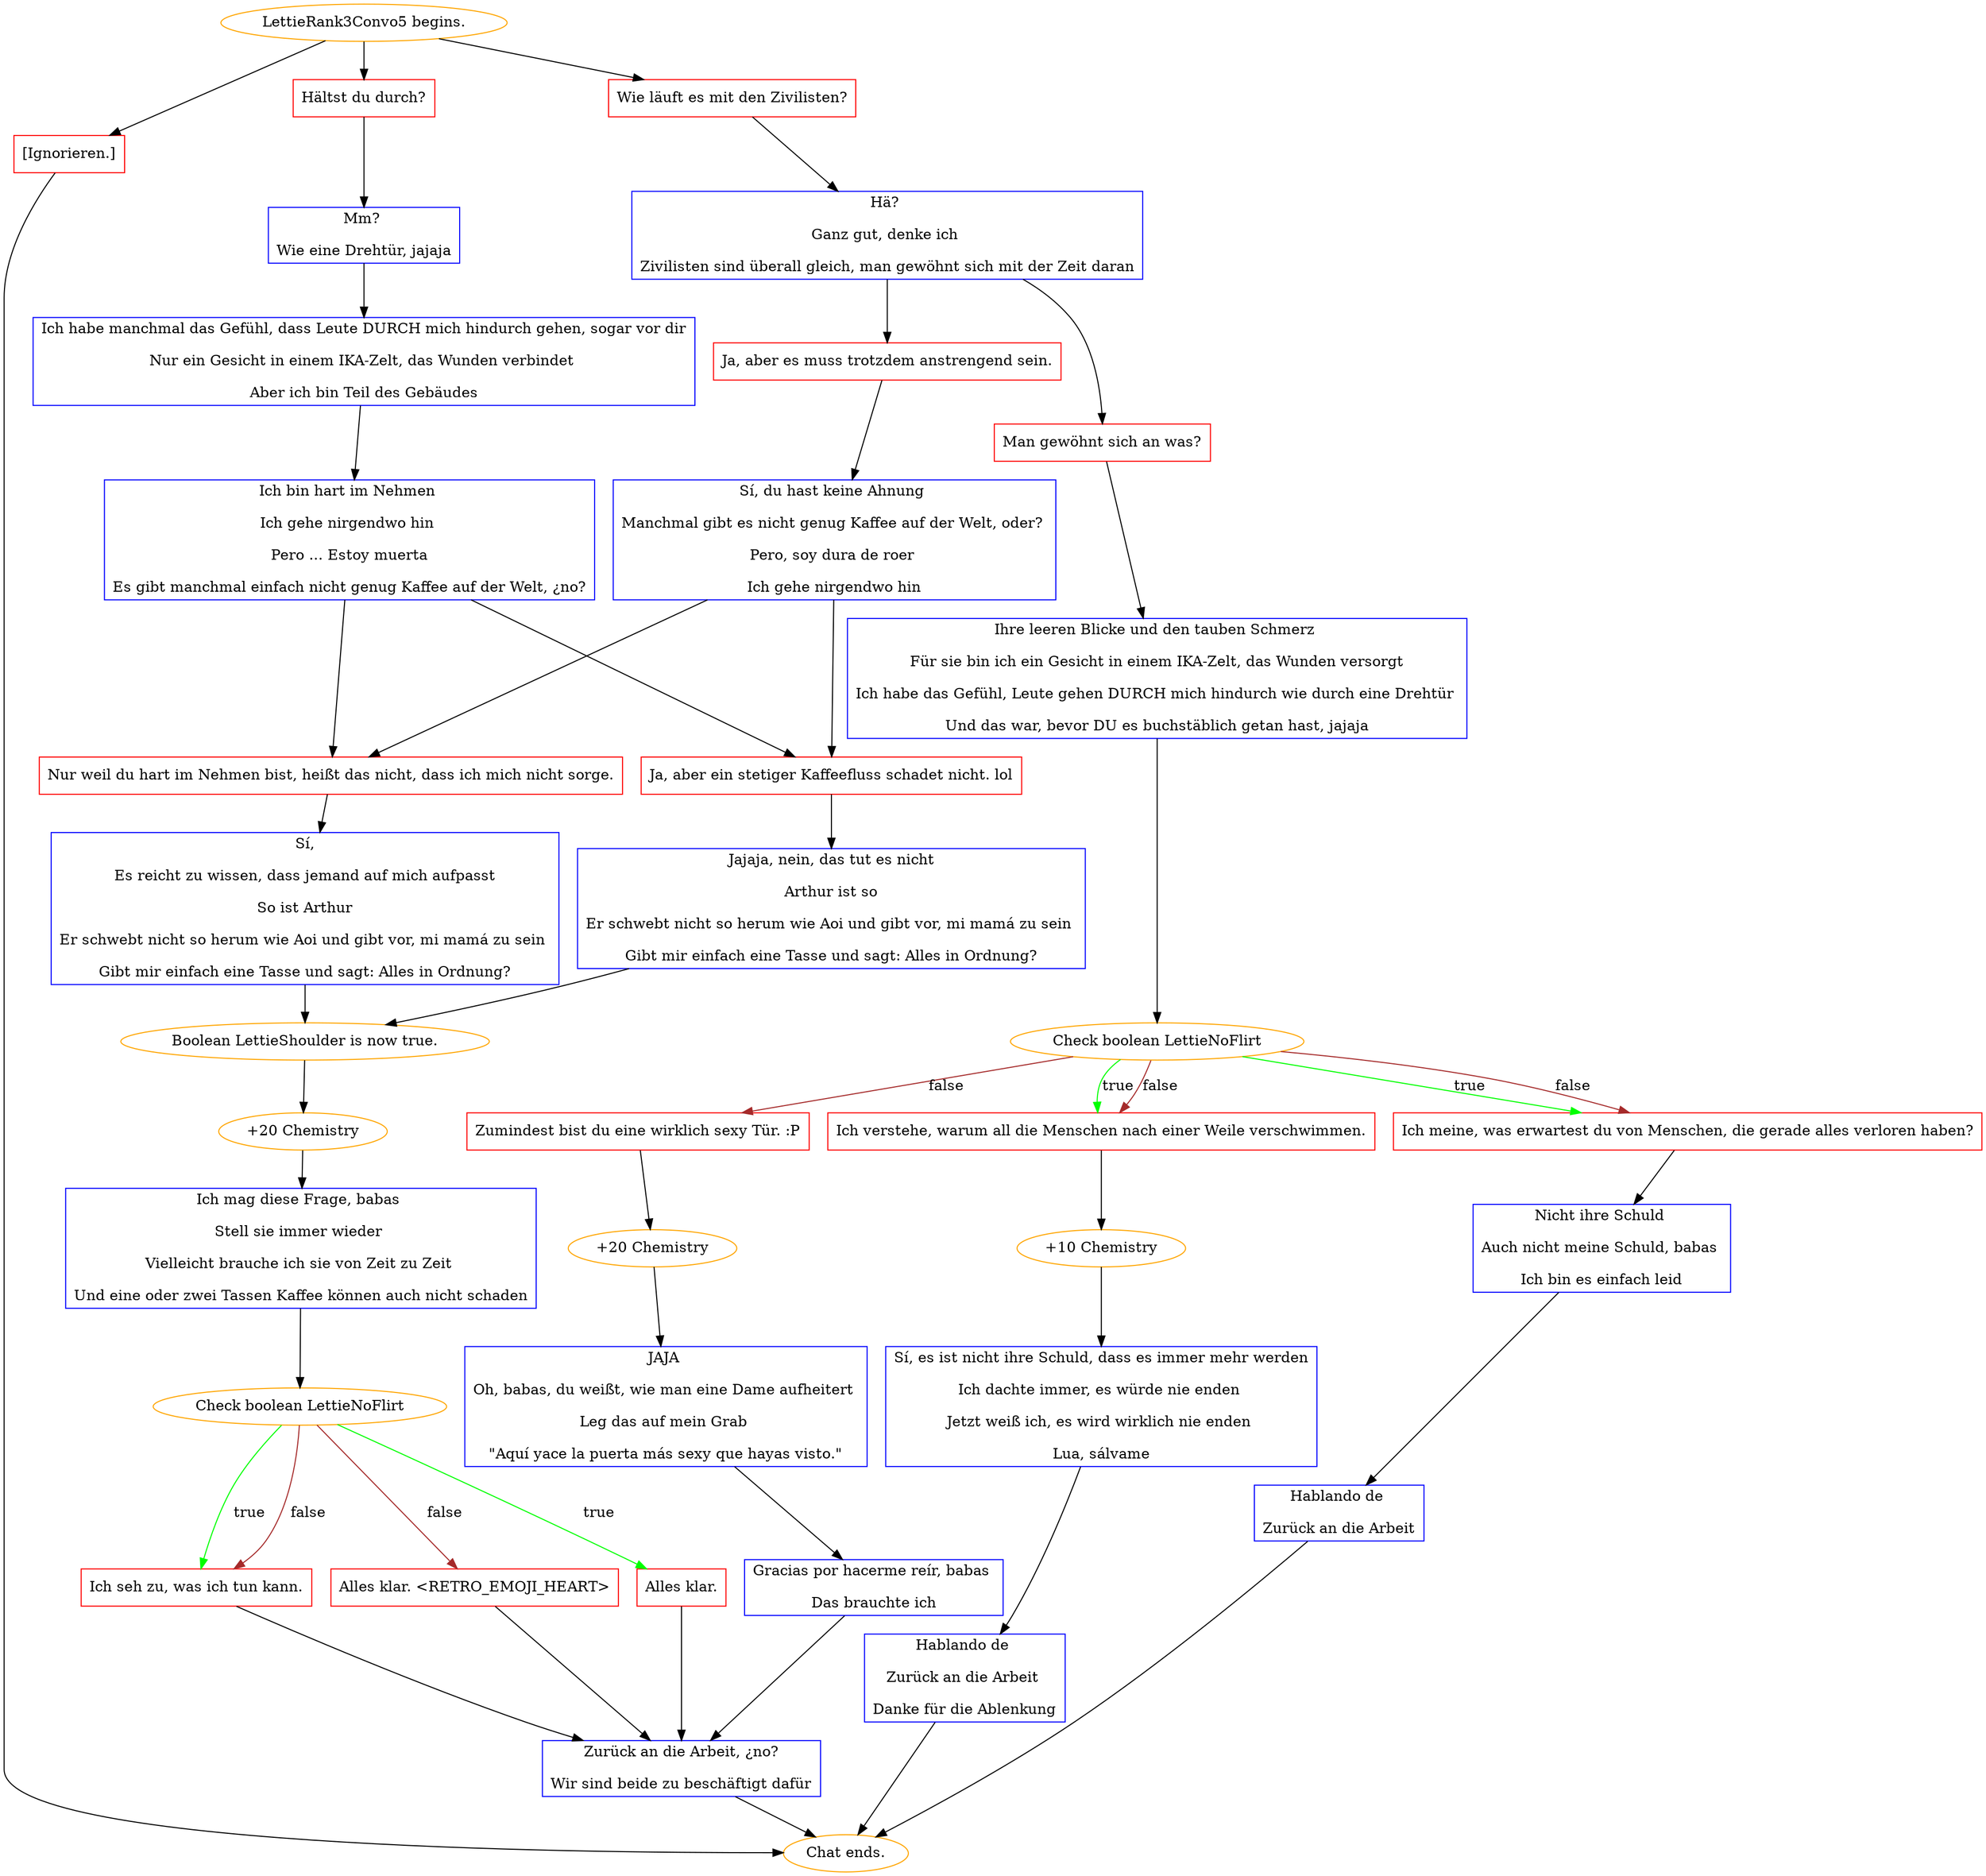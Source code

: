 digraph {
	"LettieRank3Convo5 begins." [color=orange];
		"LettieRank3Convo5 begins." -> j3439991065;
		"LettieRank3Convo5 begins." -> j2334511857;
		"LettieRank3Convo5 begins." -> j3289360642;
	j3439991065 [label="Hältst du durch?",shape=box,color=red];
		j3439991065 -> j2234836419;
	j2334511857 [label="Wie läuft es mit den Zivilisten?",shape=box,color=red];
		j2334511857 -> j4212801373;
	j3289360642 [label="[Ignorieren.]",shape=box,color=red];
		j3289360642 -> "Chat ends.";
	j2234836419 [label="Mm? 
Wie eine Drehtür, jajaja",shape=box,color=blue];
		j2234836419 -> j4129700171;
	j4212801373 [label="Hä? 
Ganz gut, denke ich 
Zivilisten sind überall gleich, man gewöhnt sich mit der Zeit daran",shape=box,color=blue];
		j4212801373 -> j2450983312;
		j4212801373 -> j1726830288;
	"Chat ends." [color=orange];
	j4129700171 [label="Ich habe manchmal das Gefühl, dass Leute DURCH mich hindurch gehen, sogar vor dir
Nur ein Gesicht in einem IKA-Zelt, das Wunden verbindet 
Aber ich bin Teil des Gebäudes",shape=box,color=blue];
		j4129700171 -> j4245639893;
	j2450983312 [label="Ja, aber es muss trotzdem anstrengend sein.",shape=box,color=red];
		j2450983312 -> j400186718;
	j1726830288 [label="Man gewöhnt sich an was?",shape=box,color=red];
		j1726830288 -> j1382592604;
	j4245639893 [label="Ich bin hart im Nehmen 
Ich gehe nirgendwo hin 
Pero ... Estoy muerta
Es gibt manchmal einfach nicht genug Kaffee auf der Welt, ¿no?",shape=box,color=blue];
		j4245639893 -> j562357765;
		j4245639893 -> j3927371240;
	j400186718 [label="Sí, du hast keine Ahnung 
Manchmal gibt es nicht genug Kaffee auf der Welt, oder? 
Pero, soy dura de roer 
Ich gehe nirgendwo hin",shape=box,color=blue];
		j400186718 -> j562357765;
		j400186718 -> j3927371240;
	j1382592604 [label="Ihre leeren Blicke und den tauben Schmerz 
Für sie bin ich ein Gesicht in einem IKA-Zelt, das Wunden versorgt
Ich habe das Gefühl, Leute gehen DURCH mich hindurch wie durch eine Drehtür 
Und das war, bevor DU es buchstäblich getan hast, jajaja",shape=box,color=blue];
		j1382592604 -> j3843131114;
	j562357765 [label="Nur weil du hart im Nehmen bist, heißt das nicht, dass ich mich nicht sorge.",shape=box,color=red];
		j562357765 -> j1072349551;
	j3927371240 [label="Ja, aber ein stetiger Kaffeefluss schadet nicht. lol",shape=box,color=red];
		j3927371240 -> j3457309534;
	j3843131114 [label="Check boolean LettieNoFlirt",color=orange];
		j3843131114 -> j4236208259 [label=true,color=green];
		j3843131114 -> j2535848121 [label=true,color=green];
		j3843131114 -> j4236208259 [label=false,color=brown];
		j3843131114 -> j2535848121 [label=false,color=brown];
		j3843131114 -> j178784641 [label=false,color=brown];
	j1072349551 [label="Sí,
Es reicht zu wissen, dass jemand auf mich aufpasst
So ist Arthur
Er schwebt nicht so herum wie Aoi und gibt vor, mi mamá zu sein 
Gibt mir einfach eine Tasse und sagt: Alles in Ordnung?",shape=box,color=blue];
		j1072349551 -> j3330137573;
	j3457309534 [label="Jajaja, nein, das tut es nicht
Arthur ist so
Er schwebt nicht so herum wie Aoi und gibt vor, mi mamá zu sein 
Gibt mir einfach eine Tasse und sagt: Alles in Ordnung?",shape=box,color=blue];
		j3457309534 -> j3330137573;
	j4236208259 [label="Ich meine, was erwartest du von Menschen, die gerade alles verloren haben?",shape=box,color=red];
		j4236208259 -> j2457757511;
	j2535848121 [label="Ich verstehe, warum all die Menschen nach einer Weile verschwimmen.",shape=box,color=red];
		j2535848121 -> j1866776399;
	j178784641 [label="Zumindest bist du eine wirklich sexy Tür. :P",shape=box,color=red];
		j178784641 -> j727395369;
	j3330137573 [label="Boolean LettieShoulder is now true.",color=orange];
		j3330137573 -> j4047294176;
	j2457757511 [label="Nicht ihre Schuld 
Auch nicht meine Schuld, babas 
Ich bin es einfach leid",shape=box,color=blue];
		j2457757511 -> j4156856937;
	j1866776399 [label="+10 Chemistry",color=orange];
		j1866776399 -> j2875795850;
	j727395369 [label="+20 Chemistry",color=orange];
		j727395369 -> j3112885470;
	j4047294176 [label="+20 Chemistry",color=orange];
		j4047294176 -> j2576553883;
	j4156856937 [label="Hablando de 
Zurück an die Arbeit",shape=box,color=blue];
		j4156856937 -> "Chat ends.";
	j2875795850 [label="Sí, es ist nicht ihre Schuld, dass es immer mehr werden
Ich dachte immer, es würde nie enden 
Jetzt weiß ich, es wird wirklich nie enden 
Lua, sálvame",shape=box,color=blue];
		j2875795850 -> j1175110139;
	j3112885470 [label="JAJA 
Oh, babas, du weißt, wie man eine Dame aufheitert 
Leg das auf mein Grab 
\"Aquí yace la puerta más sexy que hayas visto.\"",shape=box,color=blue];
		j3112885470 -> j1678594701;
	j2576553883 [label="Ich mag diese Frage, babas 
Stell sie immer wieder 
Vielleicht brauche ich sie von Zeit zu Zeit 
Und eine oder zwei Tassen Kaffee können auch nicht schaden",shape=box,color=blue];
		j2576553883 -> j3234296588;
	j1175110139 [label="Hablando de 
Zurück an die Arbeit 
Danke für die Ablenkung",shape=box,color=blue];
		j1175110139 -> "Chat ends.";
	j1678594701 [label="Gracias por hacerme reír, babas 
Das brauchte ich",shape=box,color=blue];
		j1678594701 -> j3102420570;
	j3234296588 [label="Check boolean LettieNoFlirt",color=orange];
		j3234296588 -> j3271090921 [label=true,color=green];
		j3234296588 -> j1932719897 [label=true,color=green];
		j3234296588 -> j616850760 [label=false,color=brown];
		j3234296588 -> j1932719897 [label=false,color=brown];
	j3102420570 [label="Zurück an die Arbeit, ¿no?
Wir sind beide zu beschäftigt dafür",shape=box,color=blue];
		j3102420570 -> "Chat ends.";
	j3271090921 [label="Alles klar.",shape=box,color=red];
		j3271090921 -> j3102420570;
	j1932719897 [label="Ich seh zu, was ich tun kann.",shape=box,color=red];
		j1932719897 -> j3102420570;
	j616850760 [label="Alles klar. <RETRO_EMOJI_HEART>",shape=box,color=red];
		j616850760 -> j3102420570;
}